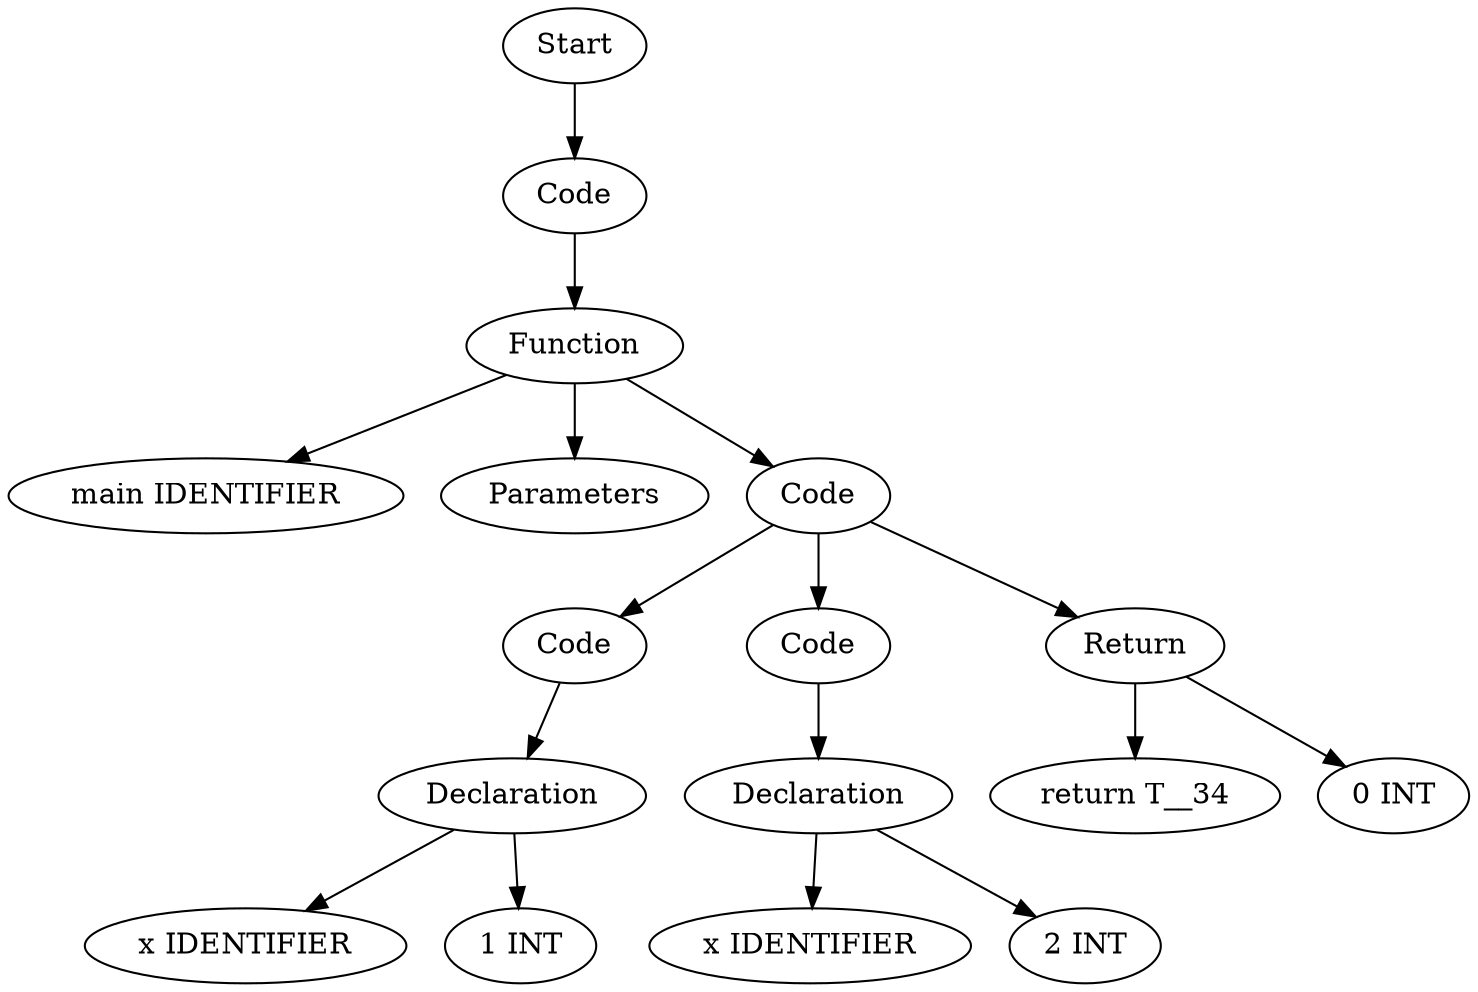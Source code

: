 digraph AST {
  "128044840937616" [label="Start"];
  "128044840937616" -> "128044840942896";
  "128044840942896" [label="Code"];
  "128044840942896" -> "128044840943040";
  "128044840943040" [label="Function"];
  "128044840943040" -> "128044840940592";
  "128044840943040" -> "128044840939872";
  "128044840943040" -> "128044840940544";
  "128044840940592" [label="main IDENTIFIER"];
  "128044840939872" [label="Parameters"];
  "128044840940544" [label="Code"];
  "128044840940544" -> "128044840938912";
  "128044840940544" -> "128044840940976";
  "128044840940544" -> "128044840939536";
  "128044840938912" [label="Code"];
  "128044840938912" -> "128044840941024";
  "128044840941024" [label="Declaration"];
  "128044840941024" -> "128044840934688";
  "128044840941024" -> "128044840939728";
  "128044840934688" [label="x IDENTIFIER"];
  "128044840939728" [label="1 INT"];
  "128044840940976" [label="Code"];
  "128044840940976" -> "128044840939344";
  "128044840939344" [label="Declaration"];
  "128044840939344" -> "128044840936176";
  "128044840939344" -> "128044840930032";
  "128044840936176" [label="x IDENTIFIER"];
  "128044840930032" [label="2 INT"];
  "128044840939536" [label="Return"];
  "128044840939536" -> "128044840938096";
  "128044840939536" -> "128044840938000";
  "128044840938096" [label="return T__34"];
  "128044840938000" [label="0 INT"];
}
